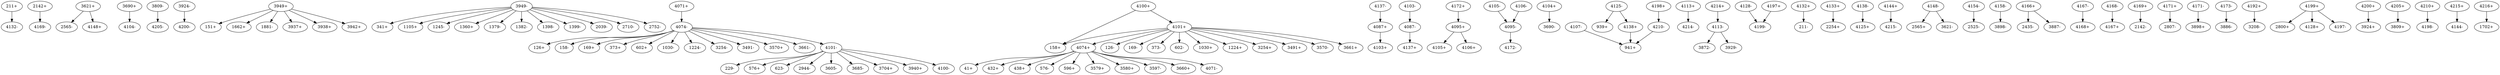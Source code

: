 digraph dist {
graph [k=96 s=1000 n=10]
"211+" -> "4132-" [d=-245 e=51.0 n=11]
"2142+" -> "4169-" [d=-290 e=30.4 n=31]
"3621+" -> "2565-" [d=-246 e=28.2 n=36]
"3621+" -> "4148+" [d=-239 e=47.0 n=13]
"3690+" -> "4104-" [d=-242 e=48.9 n=12]
"3809-" -> "4205-" [d=-221 e=42.3 n=16]
"3924-" -> "4200-" [d=-196 e=53.5 n=10]
"3949+" -> "151+" [d=-126 e=21.9 n=60]
"3949+" -> "1662+" [d=-197 e=33.2 n=26]
"3949+" -> "1881-" [d=-185 e=27.8 n=37]
"3949+" -> "3937+" [d=-195 e=36.1 n=22]
"3949+" -> "3938+" [d=-194 e=36.9 n=21]
"3949+" -> "3942+" [d=-173 e=19.4 n=76]
"3949-" -> "341+" [d=-56 e=33.2 n=26]
"3949-" -> "1105+" [d=-98 e=36.1 n=22]
"3949-" -> "1245-" [d=-144 e=38.8 n=19]
"3949-" -> "1360+" [d=-156 e=45.2 n=14]
"3949-" -> "1379-" [d=-91 e=29.9 n=32]
"3949-" -> "1382-" [d=-47 e=37.9 n=20]
"3949-" -> "1398-" [d=-204 e=27.5 n=38]
"3949-" -> "1399-" [d=-209 e=19.5 n=75]
"3949-" -> "2039-" [d=-230 e=35.3 n=23]
"3949-" -> "2710-" [d=-123 e=48.9 n=12]
"3949-" -> "2752-" [d=-202 e=42.3 n=16]
"4071+" -> "4074-" [d=-4811 e=45.2 n=14]
"4074+" -> "41+" [d=-4649 e=12.5 n=182]
"4074+" -> "432+" [d=-4632 e=10.2 n=278]
"4074+" -> "438+" [d=-4643 e=12.0 n=198]
"4074+" -> "576-" [d=-4680 e=38.8 n=19]
"4074+" -> "596+" [d=-4667 e=16.0 n=112]
"4074+" -> "3579+" [d=-4687 e=8.1 n=438]
"4074+" -> "3580+" [d=-4638 e=31.4 n=29]
"4074+" -> "3597-" [d=-4687 e=27.8 n=37]
"4074+" -> "3660+" [d=-4638 e=14.7 n=133]
"4074+" -> "4071-" [d=-4811 e=45.2 n=14]
"4074-" -> "126+" [d=-10 e=13.9 n=148]
"4074-" -> "158-" [d=-6 e=22.4 n=57]
"4074-" -> "169+" [d=14 e=35.3 n=23]
"4074-" -> "373+" [d=-1 e=19.2 n=78]
"4074-" -> "602+" [d=-20 e=36.1 n=22]
"4074-" -> "1030-" [d=-8 e=14.8 n=130]
"4074-" -> "1224-" [d=-12 e=13.7 n=153]
"4074-" -> "3254-" [d=-66 e=47.0 n=13]
"4074-" -> "3491-" [d=-59 e=34.6 n=24]
"4074-" -> "3570+" [d=2 e=18.3 n=86]
"4074-" -> "3661-" [d=-29 e=15.2 n=124]
"4074-" -> "4101-" [d=-4 e=29.5 n=33]
"4087+" -> "4103+" [d=-192 e=53.5 n=10]
"4087-" -> "4137+" [d=-249 e=21.2 n=64]
"4095+" -> "4105+" [d=-252 e=34.6 n=24]
"4095+" -> "4106+" [d=-185 e=34.6 n=24]
"4095-" -> "4172-" [d=-3783 e=53.5 n=10]
"4100+" -> "158+" [d=-152 e=47.0 n=13]
"4100+" -> "4101+" [d=-1877 e=25.5 n=44]
"4101+" -> "126-" [d=3 e=21.9 n=60]
"4101+" -> "158+" [d=-55 e=6.9 n=605]
"4101+" -> "169-" [d=-44 e=24.7 n=47]
"4101+" -> "373-" [d=-64 e=9.1 n=346]
"4101+" -> "602-" [d=-32 e=21.2 n=64]
"4101+" -> "1030+" [d=-37 e=14.6 n=135]
"4101+" -> "1224+" [d=-29 e=12.7 n=179]
"4101+" -> "3254+" [d=-60 e=20.4 n=69]
"4101+" -> "3491+" [d=-22 e=33.9 n=25]
"4101+" -> "3570-" [d=-17 e=20.2 n=70]
"4101+" -> "3661+" [d=-46 e=8.9 n=358]
"4101+" -> "4074+" [d=-4 e=29.5 n=33]
"4101-" -> "229-" [d=-1689 e=17.1 n=98]
"4101-" -> "576+" [d=-1777 e=38.8 n=19]
"4101-" -> "623-" [d=-1684 e=12.0 n=200]
"4101-" -> "2944-" [d=-1695 e=51.0 n=11]
"4101-" -> "3605-" [d=-1691 e=10.1 n=281]
"4101-" -> "3685-" [d=-1691 e=9.3 n=333]
"4101-" -> "3704+" [d=-1690 e=14.8 n=130]
"4101-" -> "3940+" [d=-1738 e=8.7 n=379]
"4101-" -> "4100-" [d=-1877 e=25.5 n=44]
"4103-" -> "4087-" [d=-192 e=53.5 n=10]
"4104+" -> "3690-" [d=-242 e=48.9 n=12]
"4105-" -> "4095-" [d=-252 e=34.6 n=24]
"4106-" -> "4095-" [d=-185 e=34.6 n=24]
"4107-" -> "941+" [d=-258 e=48.9 n=12]
"4113+" -> "4214-" [d=-313 e=51.0 n=11]
"4113-" -> "3872-" [d=-129 e=38.8 n=19]
"4113-" -> "3929-" [d=-264 e=51.0 n=11]
"4125-" -> "939+" [d=-163 e=48.9 n=12]
"4125-" -> "4138+" [d=-119295 e=51.0 n=11]
"4128-" -> "4199-" [d=-20673 e=51.0 n=11]
"4132+" -> "211-" [d=-245 e=51.0 n=11]
"4133+" -> "2254+" [d=-72 e=45.2 n=14]
"4137-" -> "4087+" [d=-249 e=21.2 n=64]
"4138+" -> "941+" [d=-229 e=43.7 n=15]
"4138-" -> "4125+" [d=-119295 e=51.0 n=11]
"4144+" -> "4215-" [d=-225 e=27.8 n=37]
"4148-" -> "2565+" [d=-279 e=27.5 n=38]
"4148-" -> "3621-" [d=-239 e=47.0 n=13]
"4154-" -> "2525-" [d=-9522 e=32.6 n=27]
"4158-" -> "3898-" [d=-216 e=38.8 n=19]
"4166+" -> "2435-" [d=-173 e=47.0 n=13]
"4166+" -> "3887-" [d=-280 e=36.1 n=22]
"4167-" -> "4168+" [d=-380 e=53.5 n=10]
"4168-" -> "4167+" [d=-380 e=53.5 n=10]
"4169+" -> "2142-" [d=-290 e=30.4 n=31]
"4171+" -> "2807-" [d=-189 e=53.5 n=10]
"4171-" -> "3898+" [d=-296 e=39.9 n=18]
"4172+" -> "4095+" [d=-3783 e=53.5 n=10]
"4173-" -> "3886-" [d=-150 e=48.9 n=12]
"4192+" -> "3208-" [d=-297 e=41.1 n=17]
"4197+" -> "4199-" [d=-20552 e=38.8 n=19]
"4198+" -> "4210-" [d=-94943 e=41.1 n=17]
"4199+" -> "2800+" [d=-169 e=43.7 n=15]
"4199+" -> "4128+" [d=-20673 e=51.0 n=11]
"4199+" -> "4197-" [d=-20552 e=38.8 n=19]
"4200+" -> "3924+" [d=-196 e=53.5 n=10]
"4205+" -> "3809+" [d=-221 e=42.3 n=16]
"4210+" -> "4198-" [d=-94943 e=41.1 n=17]
"4210-" -> "941+" [d=-312 e=30.4 n=31]
"4214+" -> "4113-" [d=-313 e=51.0 n=11]
"4215+" -> "4144-" [d=-225 e=27.8 n=37]
"4216+" -> "1702+" [d=-167 e=47.0 n=13]
}
